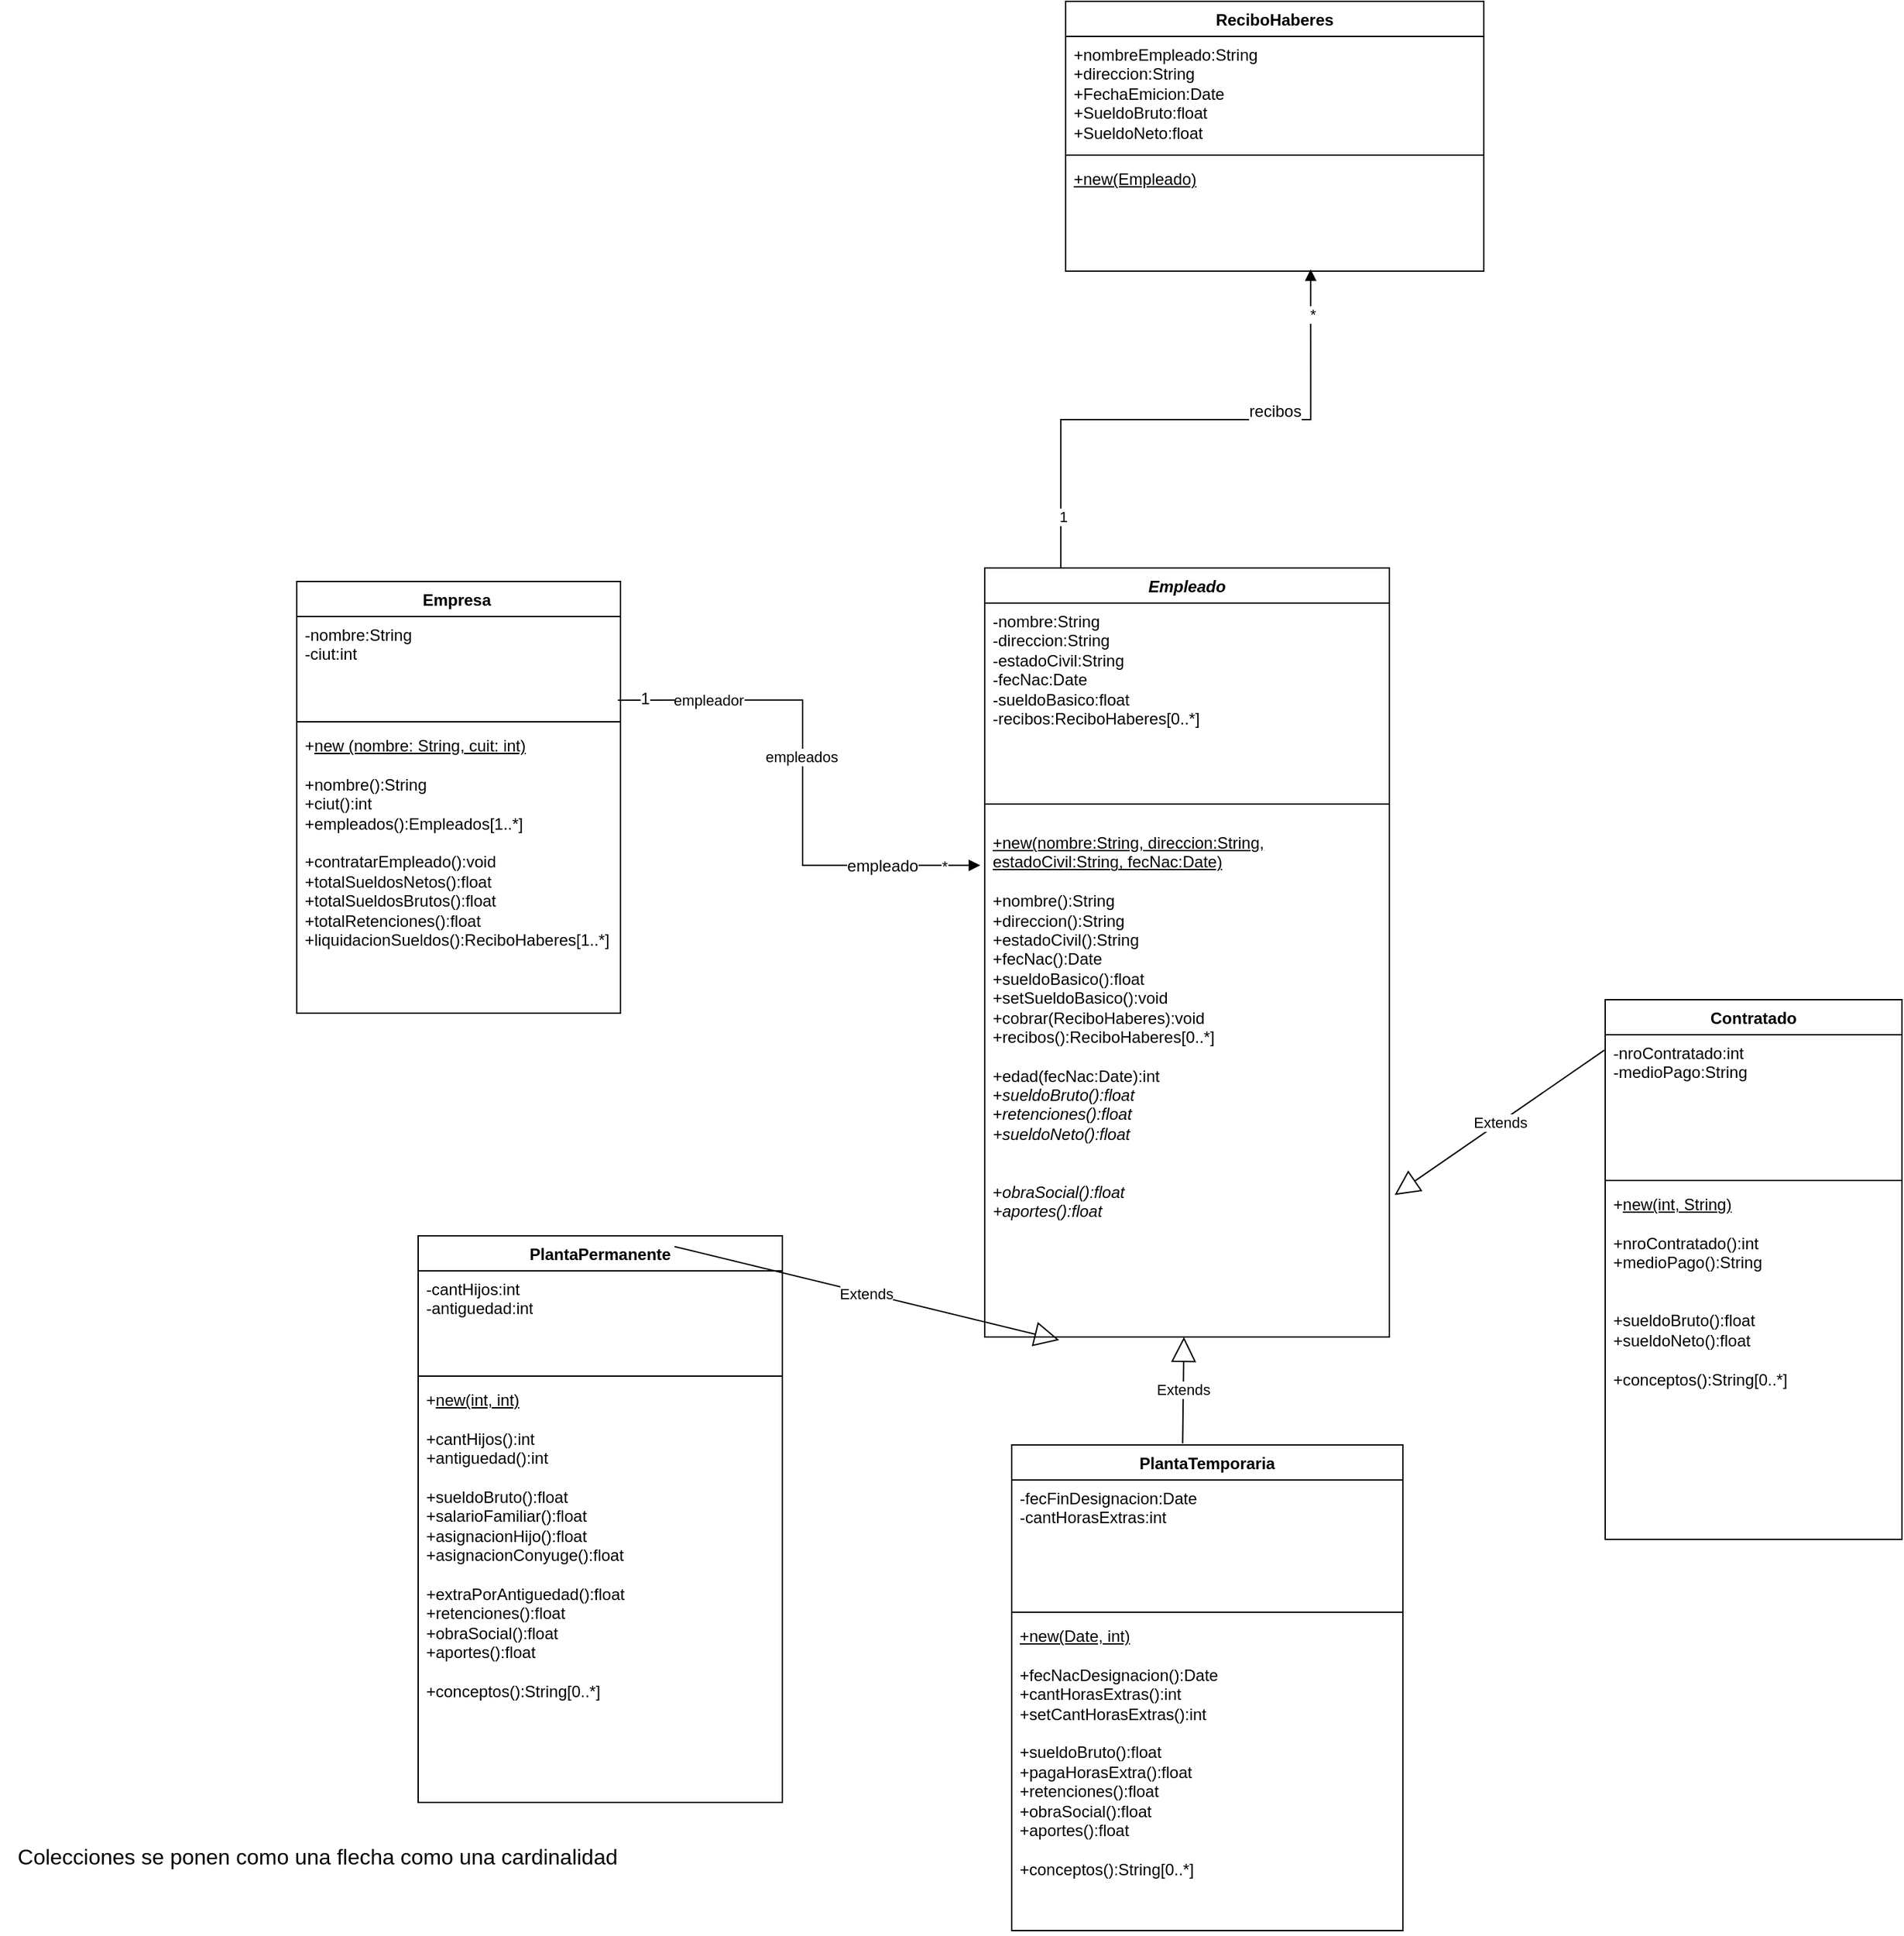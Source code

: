 <mxfile version="26.1.3">
  <diagram name="Página-1" id="4HU894fjQDBXfzfEQB9b">
    <mxGraphModel dx="2345" dy="1825" grid="1" gridSize="10" guides="1" tooltips="1" connect="1" arrows="1" fold="1" page="1" pageScale="1" pageWidth="827" pageHeight="1169" math="0" shadow="0">
      <root>
        <mxCell id="0" />
        <mxCell id="1" parent="0" />
        <mxCell id="99YnjHb1TMTvw05uR-Ba-2" value="Empresa&lt;span style=&quot;white-space: pre;&quot;&gt;&#x9;&lt;/span&gt;" style="swimlane;fontStyle=1;align=center;verticalAlign=top;childLayout=stackLayout;horizontal=1;startSize=26;horizontalStack=0;resizeParent=1;resizeParentMax=0;resizeLast=0;collapsible=1;marginBottom=0;whiteSpace=wrap;html=1;" parent="1" vertex="1">
          <mxGeometry x="-10" y="100" width="240" height="320" as="geometry" />
        </mxCell>
        <mxCell id="99YnjHb1TMTvw05uR-Ba-3" value="&lt;div&gt;-nombre:String&lt;/div&gt;&lt;div&gt;-ciut:int&lt;/div&gt;" style="text;strokeColor=none;fillColor=none;align=left;verticalAlign=top;spacingLeft=4;spacingRight=4;overflow=hidden;rotatable=0;points=[[0,0.5],[1,0.5]];portConstraint=eastwest;whiteSpace=wrap;html=1;" parent="99YnjHb1TMTvw05uR-Ba-2" vertex="1">
          <mxGeometry y="26" width="240" height="74" as="geometry" />
        </mxCell>
        <mxCell id="99YnjHb1TMTvw05uR-Ba-4" value="" style="line;strokeWidth=1;fillColor=none;align=left;verticalAlign=middle;spacingTop=-1;spacingLeft=3;spacingRight=3;rotatable=0;labelPosition=right;points=[];portConstraint=eastwest;strokeColor=inherit;" parent="99YnjHb1TMTvw05uR-Ba-2" vertex="1">
          <mxGeometry y="100" width="240" height="8" as="geometry" />
        </mxCell>
        <mxCell id="99YnjHb1TMTvw05uR-Ba-5" value="&lt;div&gt;+&lt;u&gt;new (nombre: String, cuit: int)&lt;/u&gt;&lt;/div&gt;&lt;div&gt;&lt;br&gt;&lt;/div&gt;&lt;div&gt;+nombre():String&lt;/div&gt;&lt;div&gt;+ciut():int&lt;/div&gt;&lt;div&gt;+empleados():Empleados[1..*]&lt;/div&gt;&lt;div&gt;&lt;br&gt;&lt;/div&gt;&lt;div&gt;+contratarEmpleado():void&lt;/div&gt;&lt;div&gt;+totalSueldosNetos():float&lt;/div&gt;&lt;div&gt;+totalSueldosBrutos():float&lt;/div&gt;&lt;div&gt;+totalRetenciones():float&lt;/div&gt;&lt;div&gt;+liquidacionSueldos():ReciboHaberes[1..*]&lt;/div&gt;&lt;div&gt;&lt;br&gt;&lt;/div&gt;" style="text;strokeColor=none;fillColor=none;align=left;verticalAlign=top;spacingLeft=4;spacingRight=4;overflow=hidden;rotatable=0;points=[[0,0.5],[1,0.5]];portConstraint=eastwest;whiteSpace=wrap;html=1;" parent="99YnjHb1TMTvw05uR-Ba-2" vertex="1">
          <mxGeometry y="108" width="240" height="212" as="geometry" />
        </mxCell>
        <mxCell id="99YnjHb1TMTvw05uR-Ba-6" value="&lt;i&gt;Empleado&lt;/i&gt;" style="swimlane;fontStyle=1;align=center;verticalAlign=top;childLayout=stackLayout;horizontal=1;startSize=26;horizontalStack=0;resizeParent=1;resizeParentMax=0;resizeLast=0;collapsible=1;marginBottom=0;whiteSpace=wrap;html=1;" parent="1" vertex="1">
          <mxGeometry x="500" y="90" width="300" height="570" as="geometry" />
        </mxCell>
        <mxCell id="99YnjHb1TMTvw05uR-Ba-7" value="&lt;div&gt;-nombre:String&lt;/div&gt;&lt;div&gt;-direccion:String&lt;/div&gt;&lt;div&gt;-estadoCivil:String&lt;/div&gt;&lt;div&gt;-fecNac:Date&lt;/div&gt;&lt;div&gt;-sueldoBasico:float&lt;/div&gt;&lt;div&gt;-recibos:ReciboHaberes[0..*]&lt;/div&gt;" style="text;strokeColor=none;fillColor=none;align=left;verticalAlign=top;spacingLeft=4;spacingRight=4;overflow=hidden;rotatable=0;points=[[0,0.5],[1,0.5]];portConstraint=eastwest;whiteSpace=wrap;html=1;" parent="99YnjHb1TMTvw05uR-Ba-6" vertex="1">
          <mxGeometry y="26" width="300" height="134" as="geometry" />
        </mxCell>
        <mxCell id="99YnjHb1TMTvw05uR-Ba-8" value="" style="line;strokeWidth=1;fillColor=none;align=left;verticalAlign=middle;spacingTop=-1;spacingLeft=3;spacingRight=3;rotatable=0;labelPosition=right;points=[];portConstraint=eastwest;strokeColor=inherit;" parent="99YnjHb1TMTvw05uR-Ba-6" vertex="1">
          <mxGeometry y="160" width="300" height="30" as="geometry" />
        </mxCell>
        <mxCell id="99YnjHb1TMTvw05uR-Ba-9" value="&lt;div&gt;&lt;u&gt;+new(nombre:String, direccion:String, estadoCivil:String, fecNac:Date)&lt;/u&gt;&lt;/div&gt;&lt;div&gt;&lt;br&gt;&lt;/div&gt;&lt;div&gt;+nombre():String&lt;/div&gt;&lt;div&gt;+direccion():String&lt;/div&gt;&lt;div&gt;+estadoCivil():String&lt;/div&gt;&lt;div&gt;+fecNac():Date&lt;/div&gt;&lt;div&gt;+sueldoBasico():float&lt;/div&gt;&lt;div&gt;+setSueldoBasico():void&lt;/div&gt;&lt;div&gt;+cobrar(ReciboHaberes):void&lt;/div&gt;&lt;div&gt;+recibos():ReciboHaberes[0..*]&lt;/div&gt;&lt;div&gt;&lt;br&gt;&lt;/div&gt;&lt;div&gt;+edad(fecNac:Date):int&lt;/div&gt;&lt;div&gt;+&lt;i&gt;sueldoBruto():float&lt;/i&gt;&lt;/div&gt;&lt;div&gt;+&lt;i&gt;retenciones():float&lt;/i&gt;&lt;/div&gt;&lt;div&gt;&lt;i&gt;+sueldoNeto():float&lt;/i&gt;&lt;/div&gt;&lt;div&gt;&lt;br&gt;&lt;/div&gt;&lt;div&gt;&lt;br&gt;&lt;/div&gt;&lt;div&gt;+&lt;i&gt;obraSocial():float&lt;/i&gt;&lt;/div&gt;&lt;div&gt;&lt;i&gt;+aportes():float&lt;/i&gt;&lt;/div&gt;" style="text;strokeColor=none;fillColor=none;align=left;verticalAlign=top;spacingLeft=4;spacingRight=4;overflow=hidden;rotatable=0;points=[[0,0.5],[1,0.5]];portConstraint=eastwest;whiteSpace=wrap;html=1;" parent="99YnjHb1TMTvw05uR-Ba-6" vertex="1">
          <mxGeometry y="190" width="300" height="380" as="geometry" />
        </mxCell>
        <mxCell id="99YnjHb1TMTvw05uR-Ba-17" value="PlantaPermanente" style="swimlane;fontStyle=1;align=center;verticalAlign=top;childLayout=stackLayout;horizontal=1;startSize=26;horizontalStack=0;resizeParent=1;resizeParentMax=0;resizeLast=0;collapsible=1;marginBottom=0;whiteSpace=wrap;html=1;" parent="1" vertex="1">
          <mxGeometry x="80" y="585" width="270" height="420" as="geometry" />
        </mxCell>
        <mxCell id="99YnjHb1TMTvw05uR-Ba-18" value="&lt;div&gt;-cantHijos:int&lt;/div&gt;&lt;div&gt;-antiguedad:int&lt;/div&gt;" style="text;strokeColor=none;fillColor=none;align=left;verticalAlign=top;spacingLeft=4;spacingRight=4;overflow=hidden;rotatable=0;points=[[0,0.5],[1,0.5]];portConstraint=eastwest;whiteSpace=wrap;html=1;" parent="99YnjHb1TMTvw05uR-Ba-17" vertex="1">
          <mxGeometry y="26" width="270" height="74" as="geometry" />
        </mxCell>
        <mxCell id="99YnjHb1TMTvw05uR-Ba-19" value="" style="line;strokeWidth=1;fillColor=none;align=left;verticalAlign=middle;spacingTop=-1;spacingLeft=3;spacingRight=3;rotatable=0;labelPosition=right;points=[];portConstraint=eastwest;strokeColor=inherit;" parent="99YnjHb1TMTvw05uR-Ba-17" vertex="1">
          <mxGeometry y="100" width="270" height="8" as="geometry" />
        </mxCell>
        <mxCell id="99YnjHb1TMTvw05uR-Ba-20" value="&lt;div&gt;+&lt;u&gt;new(int, int)&lt;/u&gt;&lt;/div&gt;&lt;div&gt;&lt;br&gt;&lt;/div&gt;&lt;div&gt;+cantHijos():int&lt;/div&gt;&lt;div&gt;+antiguedad():int&lt;/div&gt;&lt;div&gt;&lt;br&gt;&lt;/div&gt;&lt;div&gt;+sueldoBruto():float&lt;/div&gt;&lt;div&gt;+salarioFamiliar():float&lt;/div&gt;&lt;div&gt;+asignacionHijo():float&lt;/div&gt;&lt;div&gt;+asignacionConyuge():float&lt;/div&gt;&lt;div&gt;&lt;br&gt;&lt;/div&gt;&lt;div&gt;+extraPorAntiguedad():float&lt;/div&gt;&lt;div&gt;+retenciones():float&lt;/div&gt;&lt;div&gt;+obraSocial():float&lt;/div&gt;&lt;div&gt;+aportes():float&lt;/div&gt;&lt;div&gt;&lt;br&gt;&lt;/div&gt;&lt;div&gt;+conceptos():String[0..*]&lt;/div&gt;" style="text;strokeColor=none;fillColor=none;align=left;verticalAlign=top;spacingLeft=4;spacingRight=4;overflow=hidden;rotatable=0;points=[[0,0.5],[1,0.5]];portConstraint=eastwest;whiteSpace=wrap;html=1;" parent="99YnjHb1TMTvw05uR-Ba-17" vertex="1">
          <mxGeometry y="108" width="270" height="312" as="geometry" />
        </mxCell>
        <mxCell id="99YnjHb1TMTvw05uR-Ba-21" value="Extends" style="endArrow=block;endSize=16;endFill=0;html=1;rounded=0;exitX=0.704;exitY=0.019;exitDx=0;exitDy=0;exitPerimeter=0;entryX=0.184;entryY=1.006;entryDx=0;entryDy=0;entryPerimeter=0;" parent="1" source="99YnjHb1TMTvw05uR-Ba-17" target="99YnjHb1TMTvw05uR-Ba-9" edge="1">
          <mxGeometry width="160" relative="1" as="geometry">
            <mxPoint x="290" y="390" as="sourcePoint" />
            <mxPoint x="450" y="390" as="targetPoint" />
          </mxGeometry>
        </mxCell>
        <mxCell id="99YnjHb1TMTvw05uR-Ba-24" value="PlantaTemporaria" style="swimlane;fontStyle=1;align=center;verticalAlign=top;childLayout=stackLayout;horizontal=1;startSize=26;horizontalStack=0;resizeParent=1;resizeParentMax=0;resizeLast=0;collapsible=1;marginBottom=0;whiteSpace=wrap;html=1;" parent="1" vertex="1">
          <mxGeometry x="520" y="740" width="290" height="360" as="geometry" />
        </mxCell>
        <mxCell id="99YnjHb1TMTvw05uR-Ba-25" value="&lt;div&gt;-fecFinDesignacion:Date&lt;/div&gt;&lt;div&gt;-cantHorasExtras:int&lt;/div&gt;" style="text;strokeColor=none;fillColor=none;align=left;verticalAlign=top;spacingLeft=4;spacingRight=4;overflow=hidden;rotatable=0;points=[[0,0.5],[1,0.5]];portConstraint=eastwest;whiteSpace=wrap;html=1;" parent="99YnjHb1TMTvw05uR-Ba-24" vertex="1">
          <mxGeometry y="26" width="290" height="94" as="geometry" />
        </mxCell>
        <mxCell id="99YnjHb1TMTvw05uR-Ba-26" value="" style="line;strokeWidth=1;fillColor=none;align=left;verticalAlign=middle;spacingTop=-1;spacingLeft=3;spacingRight=3;rotatable=0;labelPosition=right;points=[];portConstraint=eastwest;strokeColor=inherit;" parent="99YnjHb1TMTvw05uR-Ba-24" vertex="1">
          <mxGeometry y="120" width="290" height="8" as="geometry" />
        </mxCell>
        <mxCell id="99YnjHb1TMTvw05uR-Ba-27" value="&lt;div&gt;&lt;u&gt;+new(Date, int)&lt;/u&gt;&lt;/div&gt;&lt;div&gt;&lt;br&gt;&lt;/div&gt;&lt;div&gt;+fecNacDesignacion():Date&lt;/div&gt;&lt;div&gt;+cantHorasExtras():int&lt;/div&gt;&lt;div&gt;+setCantHorasExtras():int&lt;/div&gt;&lt;div&gt;&lt;br&gt;&lt;/div&gt;&lt;div&gt;+sueldoBruto():float&lt;/div&gt;&lt;div&gt;+pagaHorasExtra():float&lt;/div&gt;&lt;div&gt;+retenciones():float&lt;/div&gt;&lt;div&gt;+obraSocial():float&lt;/div&gt;&lt;div&gt;+aportes():float&lt;/div&gt;&lt;div&gt;&lt;br&gt;&lt;/div&gt;&lt;div&gt;+conceptos():String[0..*]&lt;/div&gt;&lt;div&gt;&lt;br&gt;&lt;/div&gt;&lt;div&gt;&lt;br&gt;&lt;/div&gt;&lt;div&gt;&lt;br&gt;&lt;/div&gt;" style="text;strokeColor=none;fillColor=none;align=left;verticalAlign=top;spacingLeft=4;spacingRight=4;overflow=hidden;rotatable=0;points=[[0,0.5],[1,0.5]];portConstraint=eastwest;whiteSpace=wrap;html=1;" parent="99YnjHb1TMTvw05uR-Ba-24" vertex="1">
          <mxGeometry y="128" width="290" height="232" as="geometry" />
        </mxCell>
        <mxCell id="99YnjHb1TMTvw05uR-Ba-44" value="" style="endArrow=block;endFill=1;html=1;edgeStyle=orthogonalEdgeStyle;align=left;verticalAlign=top;rounded=0;exitX=0.188;exitY=0;exitDx=0;exitDy=0;exitPerimeter=0;entryX=0.586;entryY=0.983;entryDx=0;entryDy=0;entryPerimeter=0;" parent="1" source="99YnjHb1TMTvw05uR-Ba-6" target="fe8GkIuCQ7BO63lQiRAA-20" edge="1">
          <mxGeometry x="-1" relative="1" as="geometry">
            <mxPoint x="469" y="140" as="sourcePoint" />
            <mxPoint x="640" y="-102" as="targetPoint" />
            <Array as="points">
              <mxPoint x="556" y="-20" />
              <mxPoint x="742" y="-20" />
            </Array>
          </mxGeometry>
        </mxCell>
        <mxCell id="99YnjHb1TMTvw05uR-Ba-46" value="*" style="edgeLabel;html=1;align=center;verticalAlign=middle;resizable=0;points=[];" parent="99YnjHb1TMTvw05uR-Ba-44" vertex="1" connectable="0">
          <mxGeometry x="0.84" y="-1" relative="1" as="geometry">
            <mxPoint as="offset" />
          </mxGeometry>
        </mxCell>
        <mxCell id="99YnjHb1TMTvw05uR-Ba-53" value="1" style="edgeLabel;html=1;align=center;verticalAlign=middle;resizable=0;points=[];" parent="99YnjHb1TMTvw05uR-Ba-44" vertex="1" connectable="0">
          <mxGeometry x="-0.811" y="-1" relative="1" as="geometry">
            <mxPoint as="offset" />
          </mxGeometry>
        </mxCell>
        <mxCell id="fe8GkIuCQ7BO63lQiRAA-7" value="&lt;div&gt;recibos&lt;/div&gt;&lt;div&gt;&lt;br&gt;&lt;/div&gt;" style="edgeLabel;html=1;align=center;verticalAlign=middle;resizable=0;points=[];fontSize=12;" parent="99YnjHb1TMTvw05uR-Ba-44" vertex="1" connectable="0">
          <mxGeometry x="0.318" y="-1" relative="1" as="geometry">
            <mxPoint as="offset" />
          </mxGeometry>
        </mxCell>
        <mxCell id="99YnjHb1TMTvw05uR-Ba-62" value="Contratado" style="swimlane;fontStyle=1;align=center;verticalAlign=top;childLayout=stackLayout;horizontal=1;startSize=26;horizontalStack=0;resizeParent=1;resizeParentMax=0;resizeLast=0;collapsible=1;marginBottom=0;whiteSpace=wrap;html=1;" parent="1" vertex="1">
          <mxGeometry x="960" y="410" width="220" height="400" as="geometry" />
        </mxCell>
        <mxCell id="99YnjHb1TMTvw05uR-Ba-63" value="&lt;div&gt;-nroContratado:int&lt;/div&gt;&lt;div&gt;-medioPago:String&lt;/div&gt;" style="text;strokeColor=none;fillColor=none;align=left;verticalAlign=top;spacingLeft=4;spacingRight=4;overflow=hidden;rotatable=0;points=[[0,0.5],[1,0.5]];portConstraint=eastwest;whiteSpace=wrap;html=1;" parent="99YnjHb1TMTvw05uR-Ba-62" vertex="1">
          <mxGeometry y="26" width="220" height="104" as="geometry" />
        </mxCell>
        <mxCell id="99YnjHb1TMTvw05uR-Ba-64" value="" style="line;strokeWidth=1;fillColor=none;align=left;verticalAlign=middle;spacingTop=-1;spacingLeft=3;spacingRight=3;rotatable=0;labelPosition=right;points=[];portConstraint=eastwest;strokeColor=inherit;" parent="99YnjHb1TMTvw05uR-Ba-62" vertex="1">
          <mxGeometry y="130" width="220" height="8" as="geometry" />
        </mxCell>
        <mxCell id="99YnjHb1TMTvw05uR-Ba-65" value="&lt;div&gt;+&lt;u&gt;new(int, String)&lt;/u&gt;&lt;/div&gt;&lt;div&gt;&lt;br&gt;&lt;/div&gt;&lt;div&gt;+nroContratado():int&lt;/div&gt;&lt;div&gt;+medioPago():String&lt;/div&gt;&lt;div&gt;&lt;br&gt;&lt;/div&gt;&lt;div&gt;&lt;br&gt;&lt;/div&gt;&lt;div&gt;+sueldoBruto():float&lt;/div&gt;&lt;div&gt;+sueldoNeto():float&lt;/div&gt;&lt;div&gt;&lt;br&gt;&lt;/div&gt;&lt;div&gt;+conceptos():String[0..*]&lt;/div&gt;" style="text;strokeColor=none;fillColor=none;align=left;verticalAlign=top;spacingLeft=4;spacingRight=4;overflow=hidden;rotatable=0;points=[[0,0.5],[1,0.5]];portConstraint=eastwest;whiteSpace=wrap;html=1;" parent="99YnjHb1TMTvw05uR-Ba-62" vertex="1">
          <mxGeometry y="138" width="220" height="262" as="geometry" />
        </mxCell>
        <mxCell id="fe8GkIuCQ7BO63lQiRAA-1" value="Colecciones se ponen como una flecha como una cardinalidad" style="text;html=1;align=center;verticalAlign=middle;resizable=0;points=[];autosize=1;strokeColor=none;fillColor=none;fontSize=16;" parent="1" vertex="1">
          <mxGeometry x="-230" y="1030" width="470" height="30" as="geometry" />
        </mxCell>
        <mxCell id="99YnjHb1TMTvw05uR-Ba-10" value="" style="endArrow=block;endFill=1;html=1;edgeStyle=orthogonalEdgeStyle;align=left;verticalAlign=top;rounded=0;entryX=-0.011;entryY=0.08;entryDx=0;entryDy=0;entryPerimeter=0;exitX=0.992;exitY=0.837;exitDx=0;exitDy=0;exitPerimeter=0;" parent="1" source="99YnjHb1TMTvw05uR-Ba-3" target="99YnjHb1TMTvw05uR-Ba-9" edge="1">
          <mxGeometry x="-1" relative="1" as="geometry">
            <mxPoint x="310" y="220" as="sourcePoint" />
            <mxPoint x="310" y="340" as="targetPoint" />
          </mxGeometry>
        </mxCell>
        <mxCell id="99YnjHb1TMTvw05uR-Ba-12" value="1..*" style="edgeLabel;html=1;align=center;verticalAlign=middle;resizable=0;points=[];" parent="99YnjHb1TMTvw05uR-Ba-10" vertex="1" connectable="0">
          <mxGeometry x="-0.783" y="-1" relative="1" as="geometry">
            <mxPoint x="7" as="offset" />
          </mxGeometry>
        </mxCell>
        <mxCell id="99YnjHb1TMTvw05uR-Ba-13" value="&lt;div&gt;empleados&lt;/div&gt;" style="edgeLabel;html=1;align=center;verticalAlign=middle;resizable=0;points=[];" parent="99YnjHb1TMTvw05uR-Ba-10" vertex="1" connectable="0">
          <mxGeometry x="-0.088" y="-1" relative="1" as="geometry">
            <mxPoint as="offset" />
          </mxGeometry>
        </mxCell>
        <mxCell id="99YnjHb1TMTvw05uR-Ba-55" value="empleador" style="edgeLabel;html=1;align=center;verticalAlign=middle;resizable=0;points=[];" parent="99YnjHb1TMTvw05uR-Ba-10" vertex="1" connectable="0">
          <mxGeometry x="-0.602" relative="1" as="geometry">
            <mxPoint x="-11" as="offset" />
          </mxGeometry>
        </mxCell>
        <mxCell id="99YnjHb1TMTvw05uR-Ba-61" value="*" style="edgeLabel;html=1;align=center;verticalAlign=middle;resizable=0;points=[];" parent="99YnjHb1TMTvw05uR-Ba-10" vertex="1" connectable="0">
          <mxGeometry x="0.863" relative="1" as="geometry">
            <mxPoint as="offset" />
          </mxGeometry>
        </mxCell>
        <mxCell id="fe8GkIuCQ7BO63lQiRAA-3" value="empleado" style="edgeLabel;html=1;align=center;verticalAlign=middle;resizable=0;points=[];fontSize=12;" parent="99YnjHb1TMTvw05uR-Ba-10" vertex="1" connectable="0">
          <mxGeometry x="0.625" relative="1" as="geometry">
            <mxPoint as="offset" />
          </mxGeometry>
        </mxCell>
        <mxCell id="fe8GkIuCQ7BO63lQiRAA-4" value="1" style="edgeLabel;html=1;align=center;verticalAlign=middle;resizable=0;points=[];fontSize=12;" parent="99YnjHb1TMTvw05uR-Ba-10" vertex="1" connectable="0">
          <mxGeometry x="-0.899" y="1" relative="1" as="geometry">
            <mxPoint as="offset" />
          </mxGeometry>
        </mxCell>
        <mxCell id="fe8GkIuCQ7BO63lQiRAA-17" value="ReciboHaberes" style="swimlane;fontStyle=1;align=center;verticalAlign=top;childLayout=stackLayout;horizontal=1;startSize=26;horizontalStack=0;resizeParent=1;resizeParentMax=0;resizeLast=0;collapsible=1;marginBottom=0;whiteSpace=wrap;html=1;" parent="1" vertex="1">
          <mxGeometry x="560" y="-330" width="310" height="200" as="geometry" />
        </mxCell>
        <mxCell id="fe8GkIuCQ7BO63lQiRAA-18" value="&lt;div&gt;+nombreEmpleado:String&lt;/div&gt;&lt;div&gt;+direccion:String&lt;/div&gt;&lt;div&gt;+FechaEmicion:Date&lt;/div&gt;&lt;div&gt;+SueldoBruto:float&lt;/div&gt;&lt;div&gt;+SueldoNeto:float&lt;/div&gt;&lt;div&gt;&lt;br&gt;&lt;br&gt;&lt;/div&gt;" style="text;strokeColor=none;fillColor=none;align=left;verticalAlign=top;spacingLeft=4;spacingRight=4;overflow=hidden;rotatable=0;points=[[0,0.5],[1,0.5]];portConstraint=eastwest;whiteSpace=wrap;html=1;" parent="fe8GkIuCQ7BO63lQiRAA-17" vertex="1">
          <mxGeometry y="26" width="310" height="84" as="geometry" />
        </mxCell>
        <mxCell id="fe8GkIuCQ7BO63lQiRAA-19" value="" style="line;strokeWidth=1;fillColor=none;align=left;verticalAlign=middle;spacingTop=-1;spacingLeft=3;spacingRight=3;rotatable=0;labelPosition=right;points=[];portConstraint=eastwest;strokeColor=inherit;" parent="fe8GkIuCQ7BO63lQiRAA-17" vertex="1">
          <mxGeometry y="110" width="310" height="8" as="geometry" />
        </mxCell>
        <mxCell id="fe8GkIuCQ7BO63lQiRAA-20" value="&lt;u&gt;+new(Empleado)&lt;/u&gt;" style="text;strokeColor=none;fillColor=none;align=left;verticalAlign=top;spacingLeft=4;spacingRight=4;overflow=hidden;rotatable=0;points=[[0,0.5],[1,0.5]];portConstraint=eastwest;whiteSpace=wrap;html=1;" parent="fe8GkIuCQ7BO63lQiRAA-17" vertex="1">
          <mxGeometry y="118" width="310" height="82" as="geometry" />
        </mxCell>
        <mxCell id="99YnjHb1TMTvw05uR-Ba-23" value="Extends" style="endArrow=block;endSize=16;endFill=0;html=1;rounded=0;exitX=0.437;exitY=-0.003;exitDx=0;exitDy=0;exitPerimeter=0;" parent="1" source="99YnjHb1TMTvw05uR-Ba-24" target="99YnjHb1TMTvw05uR-Ba-9" edge="1">
          <mxGeometry width="160" relative="1" as="geometry">
            <mxPoint x="512" y="380" as="sourcePoint" />
            <mxPoint x="570" y="460" as="targetPoint" />
          </mxGeometry>
        </mxCell>
        <mxCell id="99YnjHb1TMTvw05uR-Ba-66" value="Extends" style="endArrow=block;endSize=16;endFill=0;html=1;rounded=0;exitX=-0.003;exitY=0.11;exitDx=0;exitDy=0;exitPerimeter=0;entryX=1.013;entryY=0.723;entryDx=0;entryDy=0;entryPerimeter=0;" parent="1" source="99YnjHb1TMTvw05uR-Ba-63" target="99YnjHb1TMTvw05uR-Ba-9" edge="1">
          <mxGeometry width="160" relative="1" as="geometry">
            <mxPoint x="521" y="392" as="sourcePoint" />
            <mxPoint x="561" y="470" as="targetPoint" />
          </mxGeometry>
        </mxCell>
      </root>
    </mxGraphModel>
  </diagram>
</mxfile>
